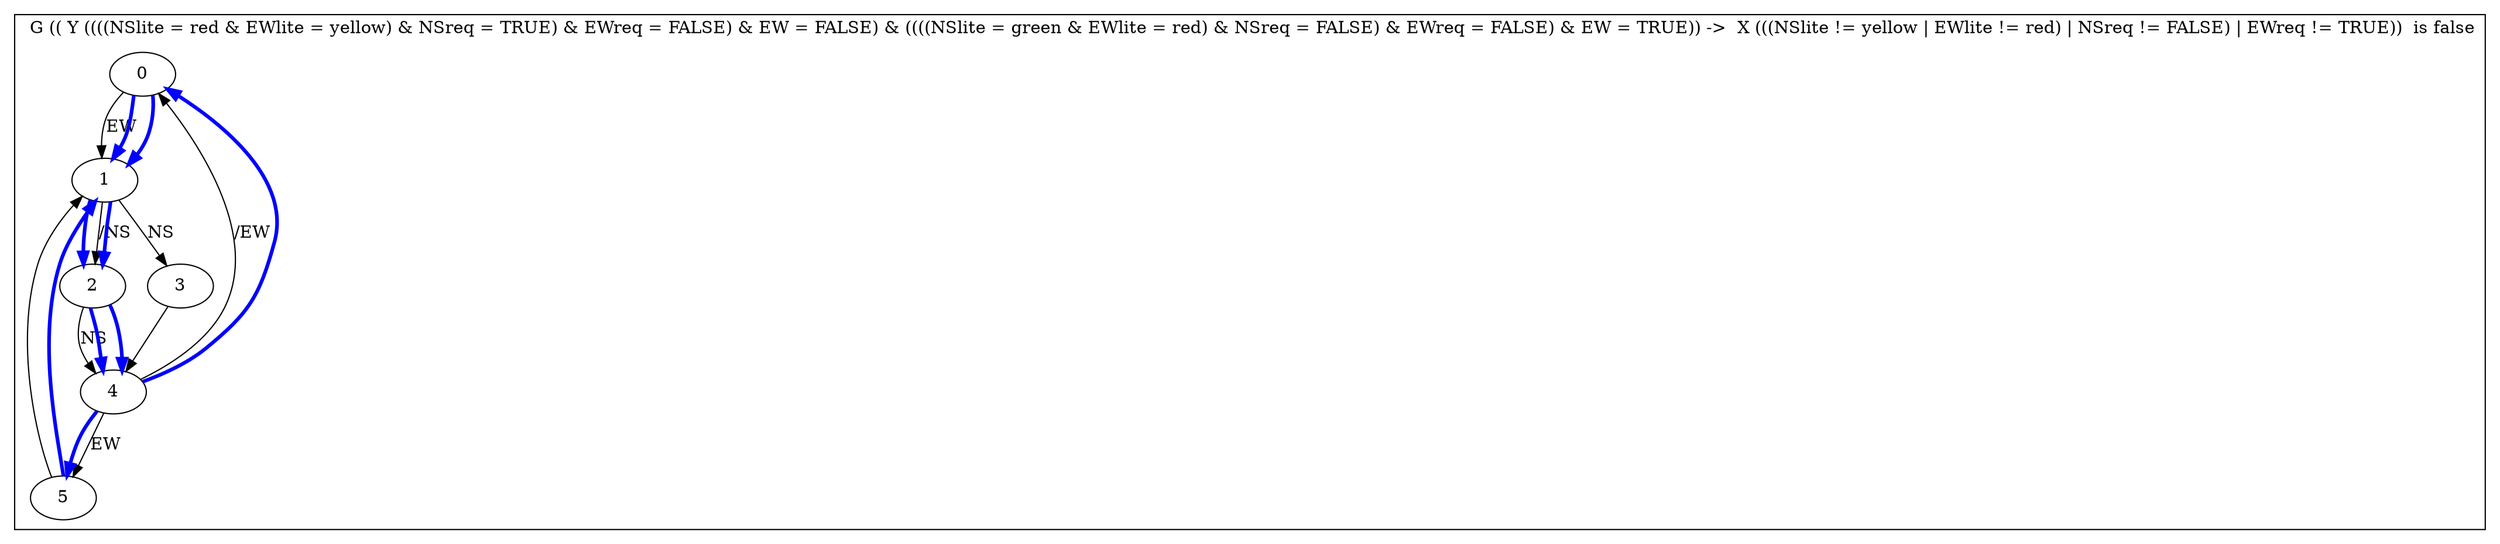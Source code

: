 digraph {
subgraph cluster_0 {
label=" G (( Y ((((NSlite = red & EWlite = yellow) & NSreq = TRUE) & EWreq = FALSE) & EW = FALSE) & ((((NSlite = green & EWlite = red) & NSreq = FALSE) & EWreq = FALSE) & EW = TRUE)) ->  X (((NSlite != yellow | EWlite != red) | NSreq != FALSE) | EWreq != TRUE))  is false";

0 -> 1[label="EW"];
1 -> 2[label="/NS"];
1 -> 3[label="NS"];
2 -> 4[label="NS"];
3 -> 4[label=""];
4 -> 5[label="EW"];
4 -> 0[label="/EW"];
5 -> 1[label=""];
0 -> 1[label="",color=blue,penwidth=3.0];
1 -> 2[label="",color=blue,penwidth=3.0];
2 -> 4[label="",color=blue,penwidth=3.0];
4 -> 0[label="",color=blue,penwidth=3.0];
0 -> 1[label="",color=blue,penwidth=3.0];
1 -> 2[label="",color=blue,penwidth=3.0];
2 -> 4[label="",color=blue,penwidth=3.0];
4 -> 5[label="",color=blue,penwidth=3.0];
5 -> 1[label="",color=blue,penwidth=3.0];
}}

